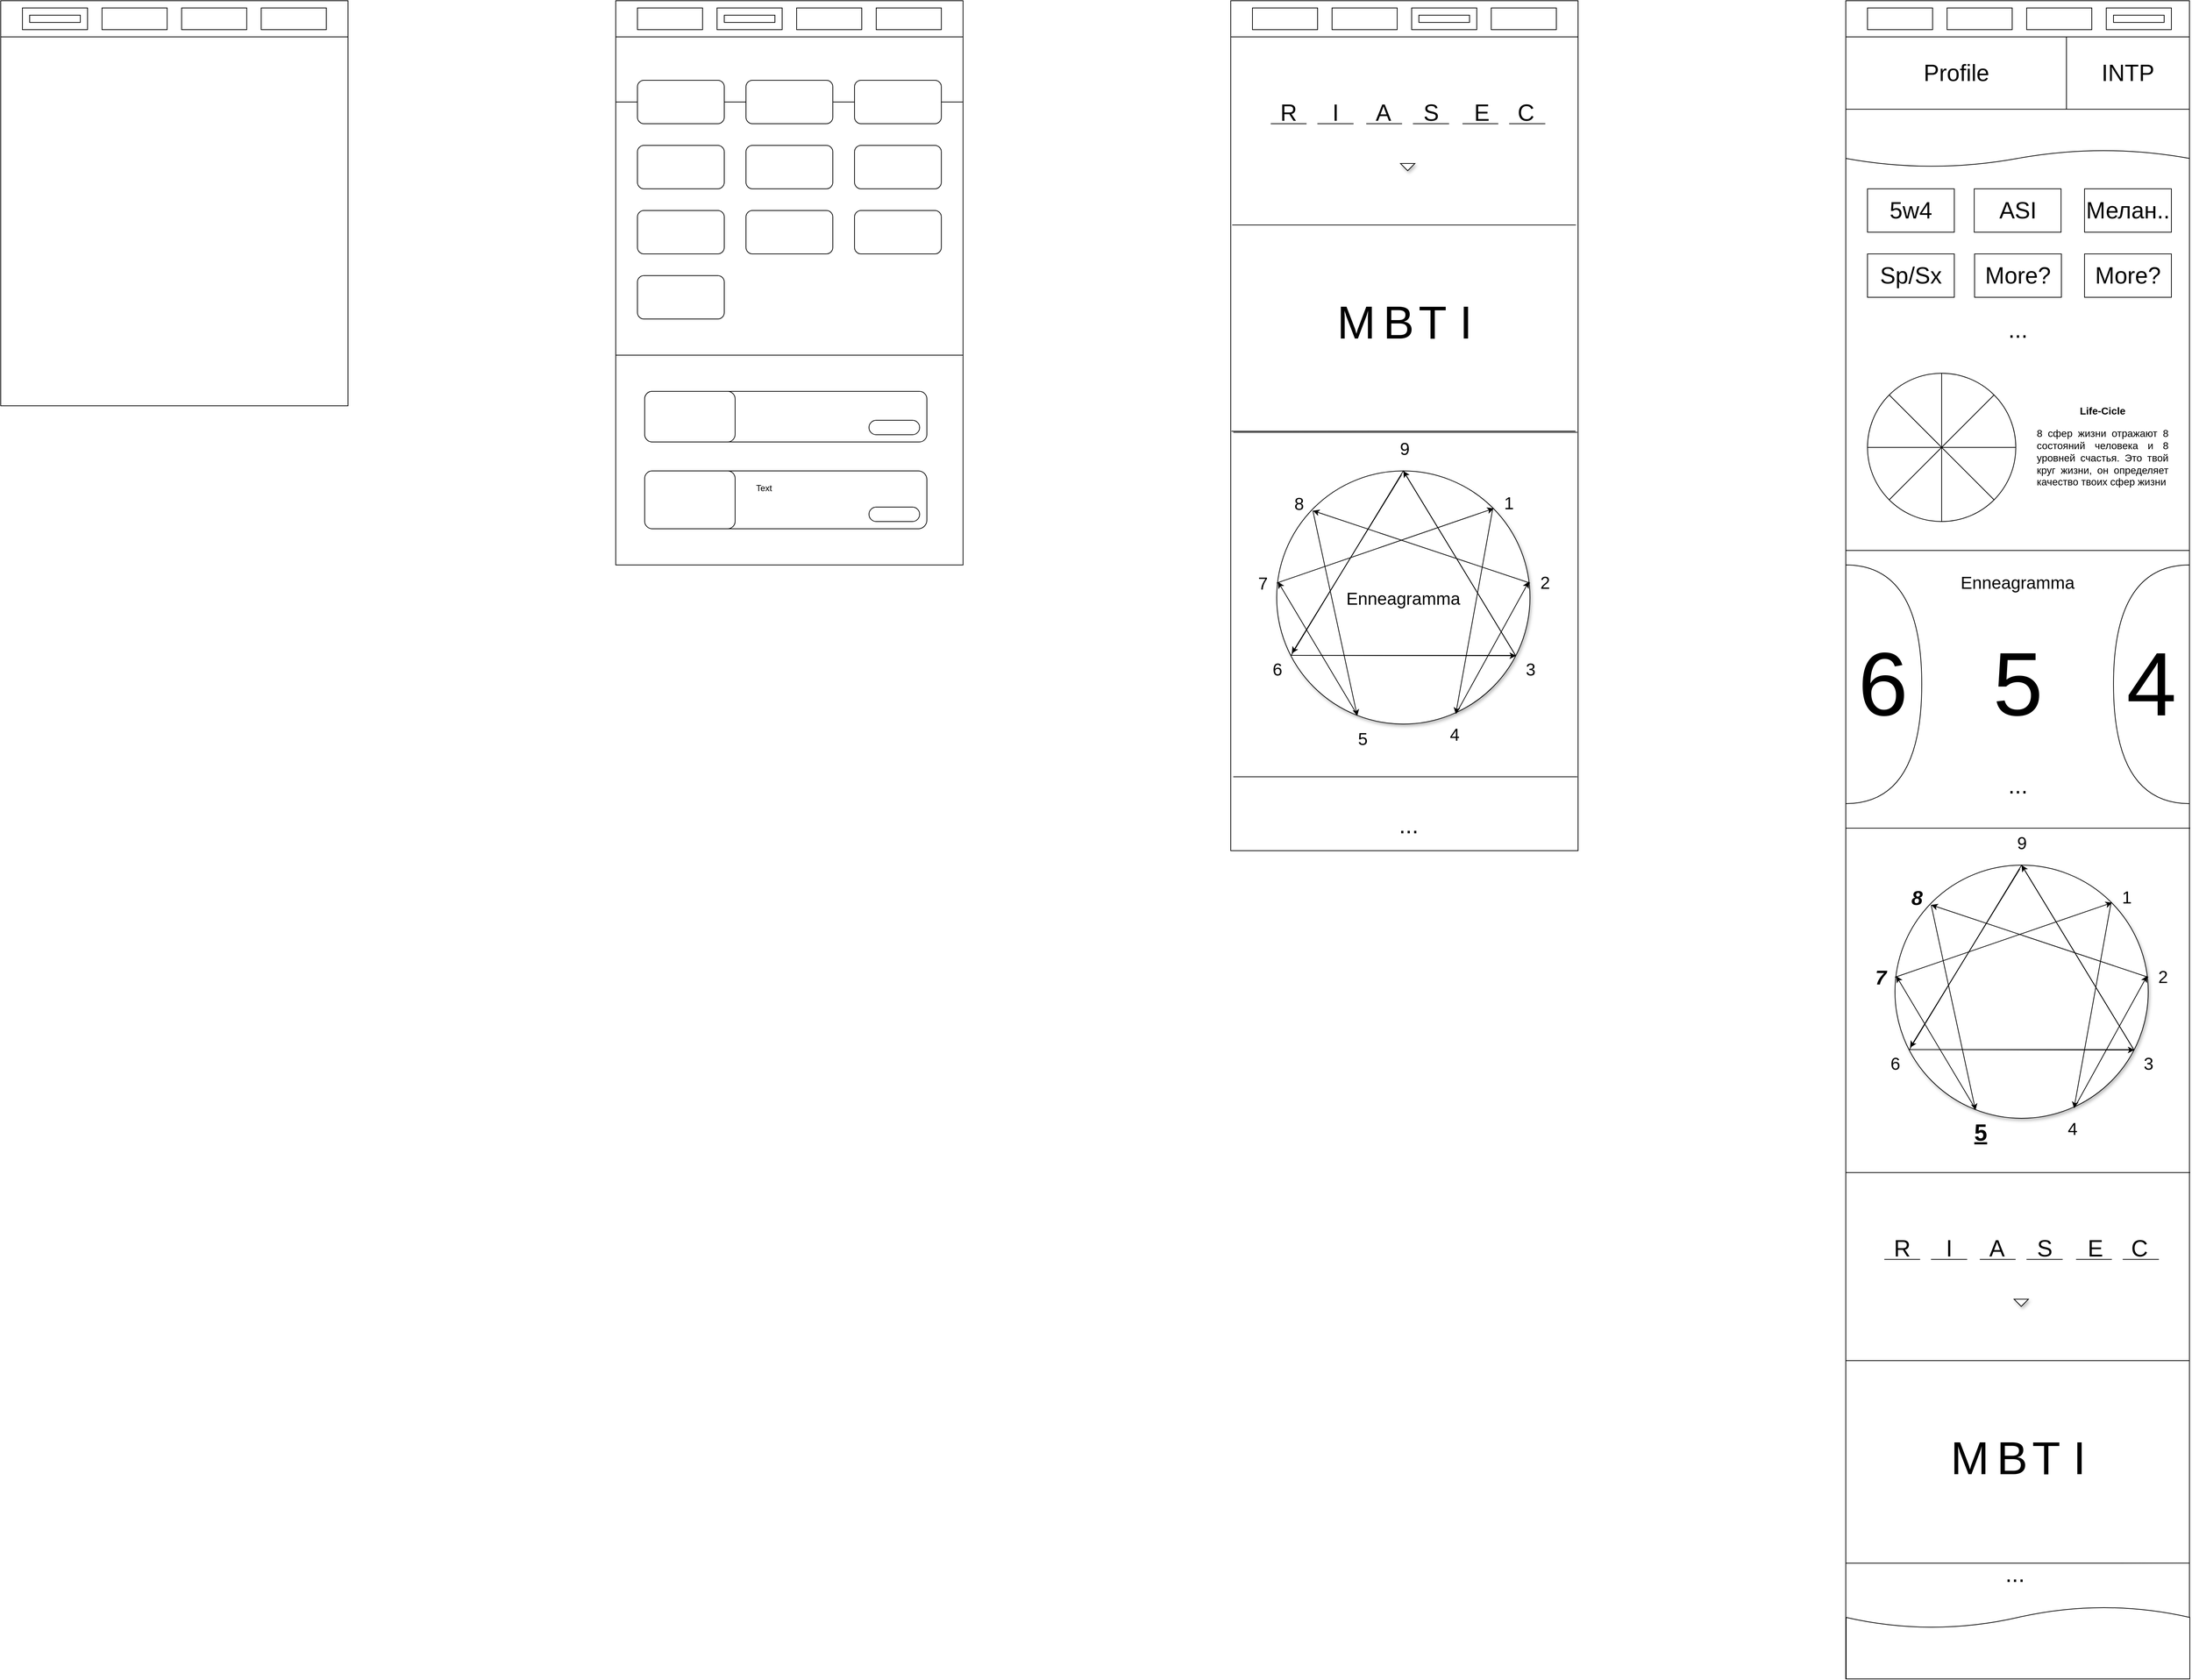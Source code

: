 <mxfile>
    <diagram id="yWvw_Ih3qDyZbcmWUSTy" name="Page-1">
        <mxGraphModel dx="943" dy="-586" grid="1" gridSize="5" guides="1" tooltips="1" connect="1" arrows="1" fold="1" page="1" pageScale="1" pageWidth="850" pageHeight="1100" math="0" shadow="0">
            <root>
                <mxCell id="0"/>
                <mxCell id="1" parent="0"/>
                <mxCell id="131" value="" style="rounded=0;whiteSpace=wrap;html=1;fontSize=124;" vertex="1" parent="1">
                    <mxGeometry x="2550" y="2285" width="475" height="375" as="geometry"/>
                </mxCell>
                <mxCell id="6" value="" style="rounded=0;whiteSpace=wrap;html=1;" parent="1" vertex="1">
                    <mxGeometry y="1100" width="480" height="560" as="geometry"/>
                </mxCell>
                <mxCell id="7" value="" style="rounded=0;whiteSpace=wrap;html=1;" parent="1" vertex="1">
                    <mxGeometry y="1100" width="480" height="50" as="geometry"/>
                </mxCell>
                <mxCell id="10" value="" style="rounded=0;whiteSpace=wrap;html=1;" parent="1" vertex="1">
                    <mxGeometry x="30" y="1110" width="90" height="30" as="geometry"/>
                </mxCell>
                <mxCell id="11" value="" style="rounded=0;whiteSpace=wrap;html=1;" parent="1" vertex="1">
                    <mxGeometry x="250" y="1110" width="90" height="30" as="geometry"/>
                </mxCell>
                <mxCell id="13" value="" style="rounded=0;whiteSpace=wrap;html=1;" parent="1" vertex="1">
                    <mxGeometry x="140" y="1110" width="90" height="30" as="geometry"/>
                </mxCell>
                <mxCell id="14" value="" style="rounded=0;whiteSpace=wrap;html=1;" parent="1" vertex="1">
                    <mxGeometry x="360" y="1110" width="90" height="30" as="geometry"/>
                </mxCell>
                <mxCell id="15" value="" style="rounded=0;whiteSpace=wrap;html=1;" parent="1" vertex="1">
                    <mxGeometry x="850" y="1100" width="480" height="780" as="geometry"/>
                </mxCell>
                <mxCell id="16" value="" style="rounded=0;whiteSpace=wrap;html=1;" parent="1" vertex="1">
                    <mxGeometry x="850" y="1100" width="480" height="50" as="geometry"/>
                </mxCell>
                <mxCell id="17" value="" style="rounded=0;whiteSpace=wrap;html=1;" parent="1" vertex="1">
                    <mxGeometry x="880" y="1110" width="90" height="30" as="geometry"/>
                </mxCell>
                <mxCell id="18" value="" style="rounded=0;whiteSpace=wrap;html=1;" parent="1" vertex="1">
                    <mxGeometry x="1100" y="1110" width="90" height="30" as="geometry"/>
                </mxCell>
                <mxCell id="19" value="" style="rounded=0;whiteSpace=wrap;html=1;" parent="1" vertex="1">
                    <mxGeometry x="990" y="1110" width="90" height="30" as="geometry"/>
                </mxCell>
                <mxCell id="20" value="" style="rounded=0;whiteSpace=wrap;html=1;" parent="1" vertex="1">
                    <mxGeometry x="1210" y="1110" width="90" height="30" as="geometry"/>
                </mxCell>
                <mxCell id="21" value="" style="rounded=0;whiteSpace=wrap;html=1;" parent="1" vertex="1">
                    <mxGeometry x="1700" y="1100" width="480" height="1175" as="geometry"/>
                </mxCell>
                <mxCell id="22" value="" style="rounded=0;whiteSpace=wrap;html=1;" parent="1" vertex="1">
                    <mxGeometry x="1700" y="1100" width="480" height="50" as="geometry"/>
                </mxCell>
                <mxCell id="23" value="" style="rounded=0;whiteSpace=wrap;html=1;" parent="1" vertex="1">
                    <mxGeometry x="1730" y="1110" width="90" height="30" as="geometry"/>
                </mxCell>
                <mxCell id="24" value="" style="rounded=0;whiteSpace=wrap;html=1;" parent="1" vertex="1">
                    <mxGeometry x="1950" y="1110" width="90" height="30" as="geometry"/>
                </mxCell>
                <mxCell id="25" value="" style="rounded=0;whiteSpace=wrap;html=1;" parent="1" vertex="1">
                    <mxGeometry x="1840" y="1110" width="90" height="30" as="geometry"/>
                </mxCell>
                <mxCell id="26" value="" style="rounded=0;whiteSpace=wrap;html=1;" parent="1" vertex="1">
                    <mxGeometry x="2060" y="1110" width="90" height="30" as="geometry"/>
                </mxCell>
                <mxCell id="27" value="" style="rounded=0;whiteSpace=wrap;html=1;" parent="1" vertex="1">
                    <mxGeometry x="2550" y="1100" width="475" height="2320" as="geometry"/>
                </mxCell>
                <mxCell id="28" value="" style="rounded=0;whiteSpace=wrap;html=1;" parent="1" vertex="1">
                    <mxGeometry x="2550" y="1100" width="475" height="50" as="geometry"/>
                </mxCell>
                <mxCell id="29" value="" style="rounded=0;whiteSpace=wrap;html=1;" parent="1" vertex="1">
                    <mxGeometry x="2580" y="1110" width="90" height="30" as="geometry"/>
                </mxCell>
                <mxCell id="30" value="" style="rounded=0;whiteSpace=wrap;html=1;" parent="1" vertex="1">
                    <mxGeometry x="2800" y="1110" width="90" height="30" as="geometry"/>
                </mxCell>
                <mxCell id="31" value="" style="rounded=0;whiteSpace=wrap;html=1;" parent="1" vertex="1">
                    <mxGeometry x="2690" y="1110" width="90" height="30" as="geometry"/>
                </mxCell>
                <mxCell id="32" value="" style="rounded=0;whiteSpace=wrap;html=1;" parent="1" vertex="1">
                    <mxGeometry x="2910" y="1110" width="90" height="30" as="geometry"/>
                </mxCell>
                <mxCell id="33" value="" style="rounded=0;whiteSpace=wrap;html=1;" parent="1" vertex="1">
                    <mxGeometry x="40" y="1120" width="70" height="10" as="geometry"/>
                </mxCell>
                <mxCell id="34" value="" style="rounded=0;whiteSpace=wrap;html=1;" parent="1" vertex="1">
                    <mxGeometry x="1000" y="1120" width="70" height="10" as="geometry"/>
                </mxCell>
                <mxCell id="35" value="" style="rounded=0;whiteSpace=wrap;html=1;" parent="1" vertex="1">
                    <mxGeometry x="1960" y="1120" width="70" height="10" as="geometry"/>
                </mxCell>
                <mxCell id="36" value="" style="rounded=0;whiteSpace=wrap;html=1;" parent="1" vertex="1">
                    <mxGeometry x="2920" y="1120" width="70" height="10" as="geometry"/>
                </mxCell>
                <mxCell id="37" value="" style="rounded=0;whiteSpace=wrap;html=1;" parent="1" vertex="1">
                    <mxGeometry x="850" y="1150" width="480" height="90" as="geometry"/>
                </mxCell>
                <mxCell id="38" value="" style="rounded=1;whiteSpace=wrap;html=1;" parent="1" vertex="1">
                    <mxGeometry x="880" y="1210" width="120" height="60" as="geometry"/>
                </mxCell>
                <mxCell id="39" value="" style="rounded=1;whiteSpace=wrap;html=1;" parent="1" vertex="1">
                    <mxGeometry x="1030" y="1210" width="120" height="60" as="geometry"/>
                </mxCell>
                <mxCell id="40" value="" style="rounded=1;whiteSpace=wrap;html=1;" parent="1" vertex="1">
                    <mxGeometry x="1180" y="1210" width="120" height="60" as="geometry"/>
                </mxCell>
                <mxCell id="41" value="" style="rounded=1;whiteSpace=wrap;html=1;" parent="1" vertex="1">
                    <mxGeometry x="880" y="1300" width="120" height="60" as="geometry"/>
                </mxCell>
                <mxCell id="42" value="" style="rounded=1;whiteSpace=wrap;html=1;" parent="1" vertex="1">
                    <mxGeometry x="1030" y="1300" width="120" height="60" as="geometry"/>
                </mxCell>
                <mxCell id="43" value="" style="rounded=1;whiteSpace=wrap;html=1;" parent="1" vertex="1">
                    <mxGeometry x="1180" y="1300" width="120" height="60" as="geometry"/>
                </mxCell>
                <mxCell id="44" value="" style="rounded=1;whiteSpace=wrap;html=1;" parent="1" vertex="1">
                    <mxGeometry x="880" y="1390" width="120" height="60" as="geometry"/>
                </mxCell>
                <mxCell id="45" value="" style="rounded=1;whiteSpace=wrap;html=1;" parent="1" vertex="1">
                    <mxGeometry x="1030" y="1390" width="120" height="60" as="geometry"/>
                </mxCell>
                <mxCell id="46" value="" style="rounded=1;whiteSpace=wrap;html=1;" parent="1" vertex="1">
                    <mxGeometry x="1180" y="1390" width="120" height="60" as="geometry"/>
                </mxCell>
                <mxCell id="47" value="" style="rounded=1;whiteSpace=wrap;html=1;" parent="1" vertex="1">
                    <mxGeometry x="880" y="1480" width="120" height="60" as="geometry"/>
                </mxCell>
                <mxCell id="48" value="" style="rounded=0;whiteSpace=wrap;html=1;" parent="1" vertex="1">
                    <mxGeometry x="850" y="1590" width="480" height="290" as="geometry"/>
                </mxCell>
                <mxCell id="49" value="" style="rounded=1;whiteSpace=wrap;html=1;" parent="1" vertex="1">
                    <mxGeometry x="890" y="1640" width="390" height="70" as="geometry"/>
                </mxCell>
                <mxCell id="50" value="" style="rounded=1;whiteSpace=wrap;html=1;" parent="1" vertex="1">
                    <mxGeometry x="890" y="1750" width="390" height="80" as="geometry"/>
                </mxCell>
                <mxCell id="51" value="" style="rounded=1;whiteSpace=wrap;html=1;" parent="1" vertex="1">
                    <mxGeometry x="890" y="1640" width="125" height="70" as="geometry"/>
                </mxCell>
                <mxCell id="52" value="" style="rounded=1;whiteSpace=wrap;html=1;arcSize=13;" parent="1" vertex="1">
                    <mxGeometry x="890" y="1750" width="125" height="80" as="geometry"/>
                </mxCell>
                <mxCell id="53" value="" style="rounded=1;whiteSpace=wrap;html=1;arcSize=50;" parent="1" vertex="1">
                    <mxGeometry x="1200" y="1680" width="70" height="20" as="geometry"/>
                </mxCell>
                <mxCell id="54" value="" style="rounded=1;whiteSpace=wrap;html=1;arcSize=50;" parent="1" vertex="1">
                    <mxGeometry x="1200" y="1800" width="70" height="20" as="geometry"/>
                </mxCell>
                <mxCell id="62" value="" style="rounded=0;whiteSpace=wrap;html=1;" vertex="1" parent="1">
                    <mxGeometry x="2855" y="1150" width="170" height="100" as="geometry"/>
                </mxCell>
                <mxCell id="70" value="" style="rounded=0;whiteSpace=wrap;html=1;" vertex="1" parent="1">
                    <mxGeometry x="2550" y="1150" width="305" height="100" as="geometry"/>
                </mxCell>
                <mxCell id="72" value="" style="shape=document;whiteSpace=wrap;html=1;boundedLbl=1;" vertex="1" parent="1">
                    <mxGeometry x="2550" y="1250" width="475" height="80" as="geometry"/>
                </mxCell>
                <mxCell id="73" value="" style="shape=document;whiteSpace=wrap;html=1;boundedLbl=1;direction=west;" vertex="1" parent="1">
                    <mxGeometry x="2550.5" y="3320" width="475" height="100" as="geometry"/>
                </mxCell>
                <mxCell id="74" value="" style="rounded=0;whiteSpace=wrap;html=1;" vertex="1" parent="1">
                    <mxGeometry x="2580" y="1360" width="120" height="60" as="geometry"/>
                </mxCell>
                <mxCell id="75" value="" style="rounded=0;whiteSpace=wrap;html=1;" vertex="1" parent="1">
                    <mxGeometry x="2727.5" y="1360" width="120" height="60" as="geometry"/>
                </mxCell>
                <mxCell id="76" value="" style="rounded=0;whiteSpace=wrap;html=1;" vertex="1" parent="1">
                    <mxGeometry x="2880" y="1360" width="120" height="60" as="geometry"/>
                </mxCell>
                <mxCell id="78" value="" style="rounded=0;whiteSpace=wrap;html=1;" vertex="1" parent="1">
                    <mxGeometry x="2580" y="1450" width="120" height="60" as="geometry"/>
                </mxCell>
                <mxCell id="79" value="" style="rounded=0;whiteSpace=wrap;html=1;" vertex="1" parent="1">
                    <mxGeometry x="2728" y="1450" width="120" height="60" as="geometry"/>
                </mxCell>
                <mxCell id="80" value="" style="rounded=0;whiteSpace=wrap;html=1;" vertex="1" parent="1">
                    <mxGeometry x="2880" y="1450" width="120" height="60" as="geometry"/>
                </mxCell>
                <mxCell id="84" value="&lt;font style=&quot;font-size: 32px;&quot;&gt;INTP&lt;/font&gt;" style="text;html=1;strokeColor=none;fillColor=none;align=center;verticalAlign=middle;whiteSpace=wrap;rounded=0;" vertex="1" parent="1">
                    <mxGeometry x="2883.13" y="1172.5" width="113.75" height="55" as="geometry"/>
                </mxCell>
                <mxCell id="90" value="5w4" style="text;html=1;strokeColor=none;fillColor=none;align=center;verticalAlign=middle;whiteSpace=wrap;rounded=0;fontSize=32;" vertex="1" parent="1">
                    <mxGeometry x="2610" y="1375" width="60" height="30" as="geometry"/>
                </mxCell>
                <mxCell id="91" value="ASI" style="text;html=1;strokeColor=none;fillColor=none;align=center;verticalAlign=middle;whiteSpace=wrap;rounded=0;fontSize=32;" vertex="1" parent="1">
                    <mxGeometry x="2757.5" y="1375" width="60" height="30" as="geometry"/>
                </mxCell>
                <mxCell id="92" value="Profile" style="text;html=1;strokeColor=none;fillColor=none;align=center;verticalAlign=middle;whiteSpace=wrap;rounded=0;fontSize=32;" vertex="1" parent="1">
                    <mxGeometry x="2642.5" y="1185" width="120" height="30" as="geometry"/>
                </mxCell>
                <mxCell id="93" value="Мелан.." style="text;html=1;strokeColor=none;fillColor=none;align=center;verticalAlign=middle;whiteSpace=wrap;rounded=0;fontSize=32;" vertex="1" parent="1">
                    <mxGeometry x="2910" y="1375" width="60" height="30" as="geometry"/>
                </mxCell>
                <mxCell id="94" value="Sp/Sx" style="text;html=1;strokeColor=none;fillColor=none;align=center;verticalAlign=middle;whiteSpace=wrap;rounded=0;fontSize=32;" vertex="1" parent="1">
                    <mxGeometry x="2610" y="1465" width="60" height="30" as="geometry"/>
                </mxCell>
                <mxCell id="95" value="More?" style="text;html=1;strokeColor=none;fillColor=none;align=center;verticalAlign=middle;whiteSpace=wrap;rounded=0;fontSize=32;" vertex="1" parent="1">
                    <mxGeometry x="2758" y="1465" width="60" height="30" as="geometry"/>
                </mxCell>
                <mxCell id="97" value="More?" style="text;html=1;strokeColor=none;fillColor=none;align=center;verticalAlign=middle;whiteSpace=wrap;rounded=0;fontSize=32;" vertex="1" parent="1">
                    <mxGeometry x="2910" y="1465" width="60" height="30" as="geometry"/>
                </mxCell>
                <mxCell id="102" value="..." style="text;html=1;strokeColor=none;fillColor=none;align=center;verticalAlign=middle;whiteSpace=wrap;rounded=0;fontSize=32;" vertex="1" parent="1">
                    <mxGeometry x="2757.5" y="1540" width="60" height="30" as="geometry"/>
                </mxCell>
                <mxCell id="103" value="" style="ellipse;whiteSpace=wrap;html=1;aspect=fixed;fontSize=32;" vertex="1" parent="1">
                    <mxGeometry x="2580" y="1615" width="205" height="205" as="geometry"/>
                </mxCell>
                <mxCell id="104" value="" style="endArrow=none;html=1;fontSize=32;entryX=1;entryY=0.5;entryDx=0;entryDy=0;exitX=0;exitY=0.5;exitDx=0;exitDy=0;" edge="1" parent="1" source="103" target="103">
                    <mxGeometry width="50" height="50" relative="1" as="geometry">
                        <mxPoint x="2665" y="1770" as="sourcePoint"/>
                        <mxPoint x="2715" y="1720" as="targetPoint"/>
                    </mxGeometry>
                </mxCell>
                <mxCell id="106" value="" style="endArrow=none;html=1;fontSize=32;entryX=0.5;entryY=0;entryDx=0;entryDy=0;exitX=0.5;exitY=1;exitDx=0;exitDy=0;" edge="1" parent="1" source="103" target="103">
                    <mxGeometry width="50" height="50" relative="1" as="geometry">
                        <mxPoint x="2685" y="1790" as="sourcePoint"/>
                        <mxPoint x="2735" y="1740" as="targetPoint"/>
                    </mxGeometry>
                </mxCell>
                <mxCell id="108" value="" style="endArrow=none;html=1;fontSize=32;entryX=1;entryY=0;entryDx=0;entryDy=0;exitX=0;exitY=1;exitDx=0;exitDy=0;" edge="1" parent="1" source="103" target="103">
                    <mxGeometry width="50" height="50" relative="1" as="geometry">
                        <mxPoint x="2655" y="1740" as="sourcePoint"/>
                        <mxPoint x="2705" y="1690" as="targetPoint"/>
                    </mxGeometry>
                </mxCell>
                <mxCell id="109" value="" style="endArrow=none;html=1;fontSize=32;entryX=0;entryY=0;entryDx=0;entryDy=0;exitX=1;exitY=1;exitDx=0;exitDy=0;" edge="1" parent="1" source="103" target="103">
                    <mxGeometry width="50" height="50" relative="1" as="geometry">
                        <mxPoint x="2645" y="1730" as="sourcePoint"/>
                        <mxPoint x="2695" y="1680" as="targetPoint"/>
                    </mxGeometry>
                </mxCell>
                <mxCell id="110" value="&lt;h1 style=&quot;font-size: 14px;&quot;&gt;Life-Cicle&lt;/h1&gt;&lt;p style=&quot;text-align: justify; font-size: 14px;&quot;&gt;8 сфер жизни отражают 8 состояний человека и 8 уровней счастья. Это твой круг жизни, он определяет качество твоих сфер жизни&lt;/p&gt;" style="text;html=1;strokeColor=none;fillColor=none;spacing=5;spacingTop=-20;whiteSpace=wrap;overflow=hidden;rounded=0;fontSize=14;align=center;" vertex="1" parent="1">
                    <mxGeometry x="2810" y="1660" width="190" height="120" as="geometry"/>
                </mxCell>
                <mxCell id="119" value="" style="endArrow=none;html=1;fontSize=14;entryX=0;entryY=0;entryDx=0;entryDy=0;exitX=0;exitY=0.389;exitDx=0;exitDy=0;exitPerimeter=0;" edge="1" parent="1" source="27" target="131">
                    <mxGeometry width="50" height="50" relative="1" as="geometry">
                        <mxPoint x="2545" y="1865" as="sourcePoint"/>
                        <mxPoint x="2595" y="1840" as="targetPoint"/>
                    </mxGeometry>
                </mxCell>
                <mxCell id="123" value="" style="shape=or;whiteSpace=wrap;html=1;fontSize=14;" vertex="1" parent="1">
                    <mxGeometry x="2550" y="1880" width="105" height="330" as="geometry"/>
                </mxCell>
                <mxCell id="124" value="" style="shape=or;whiteSpace=wrap;html=1;fontSize=14;direction=west;" vertex="1" parent="1">
                    <mxGeometry x="2920" y="1880" width="105" height="330" as="geometry"/>
                </mxCell>
                <mxCell id="126" value="&lt;font style=&quot;font-size: 24px;&quot;&gt;Enneagramma&lt;/font&gt;" style="text;html=1;strokeColor=none;fillColor=none;align=center;verticalAlign=middle;whiteSpace=wrap;rounded=0;fontSize=14;" vertex="1" parent="1">
                    <mxGeometry x="2729" y="1890" width="117" height="30" as="geometry"/>
                </mxCell>
                <mxCell id="127" value="&lt;font style=&quot;font-size: 124px;&quot;&gt;5&lt;/font&gt;" style="text;html=1;strokeColor=none;fillColor=none;align=center;verticalAlign=middle;whiteSpace=wrap;rounded=0;fontSize=24;" vertex="1" parent="1">
                    <mxGeometry x="2718.75" y="1982.5" width="137.5" height="125" as="geometry"/>
                </mxCell>
                <mxCell id="128" value="&lt;font style=&quot;font-size: 124px;&quot;&gt;6&lt;/font&gt;" style="text;html=1;strokeColor=none;fillColor=none;align=center;verticalAlign=middle;whiteSpace=wrap;rounded=0;fontSize=24;" vertex="1" parent="1">
                    <mxGeometry x="2560" y="1982.5" width="82.5" height="125" as="geometry"/>
                </mxCell>
                <mxCell id="129" value="&lt;font style=&quot;font-size: 124px;&quot;&gt;4&lt;/font&gt;" style="text;html=1;strokeColor=none;fillColor=none;align=center;verticalAlign=middle;whiteSpace=wrap;rounded=0;fontSize=24;" vertex="1" parent="1">
                    <mxGeometry x="2931.25" y="1982.5" width="82.5" height="125" as="geometry"/>
                </mxCell>
                <mxCell id="136" value="" style="ellipse;whiteSpace=wrap;html=1;fontSize=124;shadow=1;" vertex="1" parent="1">
                    <mxGeometry x="2618" y="2295" width="350" height="350" as="geometry"/>
                </mxCell>
                <mxCell id="137" value="" style="triangle;whiteSpace=wrap;html=1;fontSize=124;direction=north;" vertex="1" parent="1">
                    <mxGeometry x="2638" y="2295" width="310" height="255" as="geometry"/>
                </mxCell>
                <mxCell id="140" value="" style="endArrow=classic;html=1;fontSize=124;entryX=0.707;entryY=0.96;entryDx=0;entryDy=0;entryPerimeter=0;exitX=1;exitY=0;exitDx=0;exitDy=0;" edge="1" parent="1" source="136" target="136">
                    <mxGeometry width="50" height="50" relative="1" as="geometry">
                        <mxPoint x="2868" y="2620" as="sourcePoint"/>
                        <mxPoint x="2908" y="2580" as="targetPoint"/>
                    </mxGeometry>
                </mxCell>
                <mxCell id="141" value="" style="endArrow=classic;html=1;fontSize=124;entryX=0.318;entryY=0.968;entryDx=0;entryDy=0;entryPerimeter=0;" edge="1" parent="1" target="136">
                    <mxGeometry width="50" height="50" relative="1" as="geometry">
                        <mxPoint x="2668" y="2350" as="sourcePoint"/>
                        <mxPoint x="2768" y="2580" as="targetPoint"/>
                    </mxGeometry>
                </mxCell>
                <mxCell id="142" value="" style="endArrow=classic;html=1;fontSize=124;entryX=0.005;entryY=0.438;entryDx=0;entryDy=0;entryPerimeter=0;" edge="1" parent="1" target="136">
                    <mxGeometry width="50" height="50" relative="1" as="geometry">
                        <mxPoint x="2728" y="2630" as="sourcePoint"/>
                        <mxPoint x="2778" y="2580" as="targetPoint"/>
                    </mxGeometry>
                </mxCell>
                <mxCell id="143" value="" style="endArrow=classic;html=1;fontSize=124;" edge="1" parent="1" target="154">
                    <mxGeometry width="50" height="50" relative="1" as="geometry">
                        <mxPoint x="2618" y="2450" as="sourcePoint"/>
                        <mxPoint x="2918" y="2350" as="targetPoint"/>
                    </mxGeometry>
                </mxCell>
                <mxCell id="145" value="" style="endArrow=classic;html=1;fontSize=124;entryX=0.996;entryY=0.437;entryDx=0;entryDy=0;entryPerimeter=0;" edge="1" parent="1" target="136">
                    <mxGeometry width="50" height="50" relative="1" as="geometry">
                        <mxPoint x="2866.25" y="2630" as="sourcePoint"/>
                        <mxPoint x="2968" y="2440" as="targetPoint"/>
                    </mxGeometry>
                </mxCell>
                <mxCell id="146" value="" style="endArrow=classic;html=1;fontSize=124;" edge="1" parent="1">
                    <mxGeometry width="50" height="50" relative="1" as="geometry">
                        <mxPoint x="2968" y="2450" as="sourcePoint"/>
                        <mxPoint x="2668" y="2350" as="targetPoint"/>
                    </mxGeometry>
                </mxCell>
                <mxCell id="148" value="" style="endArrow=classic;html=1;fontSize=124;entryX=1;entryY=0.5;entryDx=0;entryDy=0;" edge="1" parent="1" target="137">
                    <mxGeometry width="50" height="50" relative="1" as="geometry">
                        <mxPoint x="2948" y="2550" as="sourcePoint"/>
                        <mxPoint x="2998" y="2500" as="targetPoint"/>
                    </mxGeometry>
                </mxCell>
                <mxCell id="149" value="" style="endArrow=classic;html=1;fontSize=124;entryX=0.011;entryY=0.003;entryDx=0;entryDy=0;entryPerimeter=0;exitX=0.979;exitY=0.492;exitDx=0;exitDy=0;exitPerimeter=0;" edge="1" parent="1" source="137" target="137">
                    <mxGeometry width="50" height="50" relative="1" as="geometry">
                        <mxPoint x="2793" y="2300" as="sourcePoint"/>
                        <mxPoint x="2838" y="2250" as="targetPoint"/>
                    </mxGeometry>
                </mxCell>
                <mxCell id="150" value="" style="endArrow=classic;html=1;fontSize=124;entryX=-0.002;entryY=1.003;entryDx=0;entryDy=0;entryPerimeter=0;" edge="1" parent="1" target="137">
                    <mxGeometry width="50" height="50" relative="1" as="geometry">
                        <mxPoint x="2638" y="2550" as="sourcePoint"/>
                        <mxPoint x="2688" y="2500" as="targetPoint"/>
                    </mxGeometry>
                </mxCell>
                <mxCell id="153" value="9" style="text;html=1;align=center;verticalAlign=middle;resizable=0;points=[];autosize=1;strokeColor=none;fillColor=none;fontSize=24;" vertex="1" parent="1">
                    <mxGeometry x="2773" y="2245" width="40" height="40" as="geometry"/>
                </mxCell>
                <mxCell id="154" value="1" style="text;html=1;align=center;verticalAlign=middle;resizable=0;points=[];autosize=1;strokeColor=none;fillColor=none;fontSize=24;" vertex="1" parent="1">
                    <mxGeometry x="2918" y="2320" width="40" height="40" as="geometry"/>
                </mxCell>
                <mxCell id="155" value="2" style="text;html=1;align=center;verticalAlign=middle;resizable=0;points=[];autosize=1;strokeColor=none;fillColor=none;fontSize=24;" vertex="1" parent="1">
                    <mxGeometry x="2968" y="2430" width="40" height="40" as="geometry"/>
                </mxCell>
                <mxCell id="156" value="3" style="text;html=1;align=center;verticalAlign=middle;resizable=0;points=[];autosize=1;strokeColor=none;fillColor=none;fontSize=24;" vertex="1" parent="1">
                    <mxGeometry x="2948" y="2550" width="40" height="40" as="geometry"/>
                </mxCell>
                <mxCell id="157" value="4&lt;span style=&quot;color: rgba(0, 0, 0, 0); font-family: monospace; font-size: 0px; text-align: start;&quot;&gt;%3CmxGraphModel%3E%3Croot%3E%3CmxCell%20id%3D%220%22%2F%3E%3CmxCell%20id%3D%221%22%20parent%3D%220%22%2F%3E%3CmxCell%20id%3D%222%22%20value%3D%223%22%20style%3D%22text%3Bhtml%3D1%3Balign%3Dcenter%3BverticalAlign%3Dmiddle%3Bresizable%3D0%3Bpoints%3D%5B%5D%3Bautosize%3D1%3BstrokeColor%3Dnone%3BfillColor%3Dnone%3BfontSize%3D24%3B%22%20vertex%3D%221%22%20parent%3D%221%22%3E%3CmxGeometry%20x%3D%223040%22%20y%3D%221190%22%20width%3D%2240%22%20height%3D%2240%22%20as%3D%22geometry%22%2F%3E%3C%2FmxCell%3E%3C%2Froot%3E%3C%2FmxGraphModel%3E&lt;/span&gt;&lt;span style=&quot;color: rgba(0, 0, 0, 0); font-family: monospace; font-size: 0px; text-align: start;&quot;&gt;%3CmxGraphModel%3E%3Croot%3E%3CmxCell%20id%3D%220%22%2F%3E%3CmxCell%20id%3D%221%22%20parent%3D%220%22%2F%3E%3CmxCell%20id%3D%222%22%20value%3D%223%22%20style%3D%22text%3Bhtml%3D1%3Balign%3Dcenter%3BverticalAlign%3Dmiddle%3Bresizable%3D0%3Bpoints%3D%5B%5D%3Bautosize%3D1%3BstrokeColor%3Dnone%3BfillColor%3Dnone%3BfontSize%3D24%3B%22%20vertex%3D%221%22%20parent%3D%221%22%3E%3CmxGeometry%20x%3D%223040%22%20y%3D%221190%22%20width%3D%2240%22%20height%3D%2240%22%20as%3D%22geometry%22%2F%3E%3C%2FmxCell%3E%3C%2Froot%3E%3C%2FmxGraphModel%3E&lt;/span&gt;" style="text;html=1;align=center;verticalAlign=middle;resizable=0;points=[];autosize=1;strokeColor=none;fillColor=none;fontSize=24;" vertex="1" parent="1">
                    <mxGeometry x="2843" y="2640" width="40" height="40" as="geometry"/>
                </mxCell>
                <mxCell id="158" value="&lt;font style=&quot;font-size: 32px;&quot;&gt;&lt;b&gt;&lt;u&gt;5&lt;/u&gt;&lt;/b&gt;&lt;/font&gt;" style="text;html=1;align=center;verticalAlign=middle;resizable=0;points=[];autosize=1;strokeColor=none;fillColor=none;fontSize=24;" vertex="1" parent="1">
                    <mxGeometry x="2716" y="2640" width="40" height="50" as="geometry"/>
                </mxCell>
                <mxCell id="159" value="6" style="text;html=1;align=center;verticalAlign=middle;resizable=0;points=[];autosize=1;strokeColor=none;fillColor=none;fontSize=24;" vertex="1" parent="1">
                    <mxGeometry x="2598" y="2550" width="40" height="40" as="geometry"/>
                </mxCell>
                <mxCell id="160" value="&lt;i&gt;&lt;font style=&quot;font-size: 28px;&quot;&gt;&lt;b&gt;7&lt;/b&gt;&lt;/font&gt;&lt;/i&gt;" style="text;html=1;align=center;verticalAlign=middle;resizable=0;points=[];autosize=1;strokeColor=none;fillColor=none;fontSize=24;" vertex="1" parent="1">
                    <mxGeometry x="2578" y="2425" width="40" height="50" as="geometry"/>
                </mxCell>
                <mxCell id="161" value="&lt;b&gt;&lt;font style=&quot;font-size: 28px;&quot;&gt;&lt;i&gt;8&lt;/i&gt;&lt;/font&gt;&lt;/b&gt;" style="text;html=1;align=center;verticalAlign=middle;resizable=0;points=[];autosize=1;strokeColor=none;fillColor=none;fontSize=24;" vertex="1" parent="1">
                    <mxGeometry x="2628" y="2315" width="40" height="50" as="geometry"/>
                </mxCell>
                <mxCell id="164" value="..." style="text;html=1;strokeColor=none;fillColor=none;align=center;verticalAlign=middle;whiteSpace=wrap;rounded=0;fontSize=32;" vertex="1" parent="1">
                    <mxGeometry x="2757.5" y="2170" width="60" height="30" as="geometry"/>
                </mxCell>
                <mxCell id="165" value="" style="endArrow=none;html=1;fontSize=14;exitX=0;exitY=0.389;exitDx=0;exitDy=0;exitPerimeter=0;" edge="1" parent="1">
                    <mxGeometry width="50" height="50" relative="1" as="geometry">
                        <mxPoint x="2550.5" y="2720.0" as="sourcePoint"/>
                        <mxPoint x="3026" y="2720" as="targetPoint"/>
                    </mxGeometry>
                </mxCell>
                <mxCell id="167" value="" style="endArrow=none;html=1;fontSize=28;" edge="1" parent="1">
                    <mxGeometry width="50" height="50" relative="1" as="geometry">
                        <mxPoint x="2603.25" y="2840" as="sourcePoint"/>
                        <mxPoint x="2652.75" y="2840" as="targetPoint"/>
                    </mxGeometry>
                </mxCell>
                <mxCell id="170" value="" style="endArrow=none;html=1;fontSize=28;" edge="1" parent="1">
                    <mxGeometry width="50" height="50" relative="1" as="geometry">
                        <mxPoint x="2667.75" y="2840" as="sourcePoint"/>
                        <mxPoint x="2717.75" y="2840" as="targetPoint"/>
                    </mxGeometry>
                </mxCell>
                <mxCell id="179" value="" style="endArrow=none;html=1;fontSize=28;" edge="1" parent="1">
                    <mxGeometry width="50" height="50" relative="1" as="geometry">
                        <mxPoint x="2735.25" y="2840" as="sourcePoint"/>
                        <mxPoint x="2784.75" y="2840" as="targetPoint"/>
                    </mxGeometry>
                </mxCell>
                <mxCell id="180" value="" style="endArrow=none;html=1;fontSize=28;" edge="1" parent="1">
                    <mxGeometry width="50" height="50" relative="1" as="geometry">
                        <mxPoint x="2799.75" y="2840" as="sourcePoint"/>
                        <mxPoint x="2849.75" y="2840" as="targetPoint"/>
                    </mxGeometry>
                </mxCell>
                <mxCell id="181" value="" style="endArrow=none;html=1;fontSize=28;" edge="1" parent="1">
                    <mxGeometry width="50" height="50" relative="1" as="geometry">
                        <mxPoint x="2868.25" y="2840" as="sourcePoint"/>
                        <mxPoint x="2917.75" y="2840" as="targetPoint"/>
                    </mxGeometry>
                </mxCell>
                <mxCell id="182" value="" style="endArrow=none;html=1;fontSize=28;" edge="1" parent="1">
                    <mxGeometry width="50" height="50" relative="1" as="geometry">
                        <mxPoint x="2932.75" y="2840" as="sourcePoint"/>
                        <mxPoint x="2982.75" y="2840" as="targetPoint"/>
                    </mxGeometry>
                </mxCell>
                <mxCell id="183" value="R" style="text;html=1;strokeColor=none;fillColor=none;align=center;verticalAlign=middle;whiteSpace=wrap;rounded=0;fontSize=32;" vertex="1" parent="1">
                    <mxGeometry x="2608" y="2810" width="39.5" height="30" as="geometry"/>
                </mxCell>
                <mxCell id="184" value="I" style="text;html=1;strokeColor=none;fillColor=none;align=center;verticalAlign=middle;whiteSpace=wrap;rounded=0;fontSize=32;" vertex="1" parent="1">
                    <mxGeometry x="2673" y="2810" width="39.5" height="30" as="geometry"/>
                </mxCell>
                <mxCell id="185" value="A" style="text;html=1;strokeColor=none;fillColor=none;align=center;verticalAlign=middle;whiteSpace=wrap;rounded=0;fontSize=32;" vertex="1" parent="1">
                    <mxGeometry x="2738.5" y="2810" width="39.5" height="30" as="geometry"/>
                </mxCell>
                <mxCell id="186" value="S" style="text;html=1;strokeColor=none;fillColor=none;align=center;verticalAlign=middle;whiteSpace=wrap;rounded=0;fontSize=32;" vertex="1" parent="1">
                    <mxGeometry x="2805" y="2810" width="39.5" height="30" as="geometry"/>
                </mxCell>
                <mxCell id="187" value="E" style="text;html=1;strokeColor=none;fillColor=none;align=center;verticalAlign=middle;whiteSpace=wrap;rounded=0;fontSize=32;" vertex="1" parent="1">
                    <mxGeometry x="2875" y="2810" width="39.5" height="30" as="geometry"/>
                </mxCell>
                <mxCell id="188" value="C" style="text;html=1;strokeColor=none;fillColor=none;align=center;verticalAlign=middle;whiteSpace=wrap;rounded=0;fontSize=32;" vertex="1" parent="1">
                    <mxGeometry x="2936.25" y="2810" width="39.5" height="30" as="geometry"/>
                </mxCell>
                <mxCell id="192" value="" style="triangle;whiteSpace=wrap;html=1;shadow=1;fontSize=28;direction=south;" vertex="1" parent="1">
                    <mxGeometry x="2782.5" y="2895" width="20" height="10" as="geometry"/>
                </mxCell>
                <mxCell id="193" value="" style="endArrow=none;html=1;fontSize=28;" edge="1" parent="1">
                    <mxGeometry width="50" height="50" relative="1" as="geometry">
                        <mxPoint x="2550" y="2980" as="sourcePoint"/>
                        <mxPoint x="3025" y="2980" as="targetPoint"/>
                    </mxGeometry>
                </mxCell>
                <mxCell id="194" value="&lt;font style=&quot;font-size: 64px;&quot;&gt;M&lt;/font&gt;" style="text;html=1;strokeColor=none;fillColor=none;align=center;verticalAlign=middle;whiteSpace=wrap;rounded=0;fontSize=32;" vertex="1" parent="1">
                    <mxGeometry x="2683.25" y="3065" width="77" height="100" as="geometry"/>
                </mxCell>
                <mxCell id="195" value="&lt;span style=&quot;font-size: 64px;&quot;&gt;B&lt;/span&gt;" style="text;html=1;strokeColor=none;fillColor=none;align=center;verticalAlign=middle;whiteSpace=wrap;rounded=0;fontSize=32;" vertex="1" parent="1">
                    <mxGeometry x="2744.5" y="3065" width="69.5" height="100" as="geometry"/>
                </mxCell>
                <mxCell id="197" value="&lt;span style=&quot;font-size: 64px;&quot;&gt;T&lt;/span&gt;" style="text;html=1;strokeColor=none;fillColor=none;align=center;verticalAlign=middle;whiteSpace=wrap;rounded=0;fontSize=32;" vertex="1" parent="1">
                    <mxGeometry x="2798.13" y="3067.5" width="57.75" height="95" as="geometry"/>
                </mxCell>
                <mxCell id="198" value="&lt;span style=&quot;font-size: 64px;&quot;&gt;I&lt;/span&gt;" style="text;html=1;strokeColor=none;fillColor=none;align=center;verticalAlign=middle;whiteSpace=wrap;rounded=0;fontSize=32;" vertex="1" parent="1">
                    <mxGeometry x="2844" y="3067.5" width="57.75" height="95" as="geometry"/>
                </mxCell>
                <mxCell id="199" value="" style="endArrow=none;html=1;fontSize=64;entryX=1.001;entryY=0.931;entryDx=0;entryDy=0;entryPerimeter=0;" edge="1" parent="1" target="27">
                    <mxGeometry width="50" height="50" relative="1" as="geometry">
                        <mxPoint x="2550" y="3260" as="sourcePoint"/>
                        <mxPoint x="2600" y="3210" as="targetPoint"/>
                    </mxGeometry>
                </mxCell>
                <mxCell id="201" value="" style="endArrow=none;html=1;fontSize=14;exitX=0;exitY=0.389;exitDx=0;exitDy=0;exitPerimeter=0;" edge="1" parent="1">
                    <mxGeometry width="50" height="50" relative="1" as="geometry">
                        <mxPoint x="2550.5" y="2243.82" as="sourcePoint"/>
                        <mxPoint x="3026" y="2243.82" as="targetPoint"/>
                    </mxGeometry>
                </mxCell>
                <mxCell id="202" value="" style="endArrow=none;html=1;fontSize=14;exitX=0;exitY=0.389;exitDx=0;exitDy=0;exitPerimeter=0;" edge="1" parent="1">
                    <mxGeometry width="50" height="50" relative="1" as="geometry">
                        <mxPoint x="2550" y="1860.0" as="sourcePoint"/>
                        <mxPoint x="3025.5" y="1860" as="targetPoint"/>
                    </mxGeometry>
                </mxCell>
                <mxCell id="203" value="..." style="text;html=1;strokeColor=none;fillColor=none;align=center;verticalAlign=middle;whiteSpace=wrap;rounded=0;fontSize=32;" vertex="1" parent="1">
                    <mxGeometry x="2754" y="3260" width="60" height="30" as="geometry"/>
                </mxCell>
                <mxCell id="224" value="" style="endArrow=none;html=1;fontSize=14;exitX=0;exitY=0.389;exitDx=0;exitDy=0;exitPerimeter=0;" edge="1" parent="1">
                    <mxGeometry width="50" height="50" relative="1" as="geometry">
                        <mxPoint x="1702.5" y="1150.0" as="sourcePoint"/>
                        <mxPoint x="2178" y="1150" as="targetPoint"/>
                    </mxGeometry>
                </mxCell>
                <mxCell id="225" value="" style="endArrow=none;html=1;fontSize=28;" edge="1" parent="1">
                    <mxGeometry width="50" height="50" relative="1" as="geometry">
                        <mxPoint x="1755.25" y="1270" as="sourcePoint"/>
                        <mxPoint x="1804.75" y="1270" as="targetPoint"/>
                    </mxGeometry>
                </mxCell>
                <mxCell id="226" value="" style="endArrow=none;html=1;fontSize=28;" edge="1" parent="1">
                    <mxGeometry width="50" height="50" relative="1" as="geometry">
                        <mxPoint x="1819.75" y="1270" as="sourcePoint"/>
                        <mxPoint x="1869.75" y="1270" as="targetPoint"/>
                    </mxGeometry>
                </mxCell>
                <mxCell id="227" value="" style="endArrow=none;html=1;fontSize=28;" edge="1" parent="1">
                    <mxGeometry width="50" height="50" relative="1" as="geometry">
                        <mxPoint x="1887.25" y="1270" as="sourcePoint"/>
                        <mxPoint x="1936.75" y="1270" as="targetPoint"/>
                    </mxGeometry>
                </mxCell>
                <mxCell id="228" value="" style="endArrow=none;html=1;fontSize=28;" edge="1" parent="1">
                    <mxGeometry width="50" height="50" relative="1" as="geometry">
                        <mxPoint x="1951.75" y="1270" as="sourcePoint"/>
                        <mxPoint x="2001.75" y="1270" as="targetPoint"/>
                    </mxGeometry>
                </mxCell>
                <mxCell id="229" value="" style="endArrow=none;html=1;fontSize=28;" edge="1" parent="1">
                    <mxGeometry width="50" height="50" relative="1" as="geometry">
                        <mxPoint x="2020.25" y="1270" as="sourcePoint"/>
                        <mxPoint x="2069.75" y="1270" as="targetPoint"/>
                    </mxGeometry>
                </mxCell>
                <mxCell id="230" value="" style="endArrow=none;html=1;fontSize=28;" edge="1" parent="1">
                    <mxGeometry width="50" height="50" relative="1" as="geometry">
                        <mxPoint x="2084.75" y="1270" as="sourcePoint"/>
                        <mxPoint x="2134.75" y="1270" as="targetPoint"/>
                    </mxGeometry>
                </mxCell>
                <mxCell id="231" value="R" style="text;html=1;strokeColor=none;fillColor=none;align=center;verticalAlign=middle;whiteSpace=wrap;rounded=0;fontSize=32;" vertex="1" parent="1">
                    <mxGeometry x="1760" y="1240" width="39.5" height="30" as="geometry"/>
                </mxCell>
                <mxCell id="232" value="I" style="text;html=1;strokeColor=none;fillColor=none;align=center;verticalAlign=middle;whiteSpace=wrap;rounded=0;fontSize=32;" vertex="1" parent="1">
                    <mxGeometry x="1825" y="1240" width="39.5" height="30" as="geometry"/>
                </mxCell>
                <mxCell id="233" value="A" style="text;html=1;strokeColor=none;fillColor=none;align=center;verticalAlign=middle;whiteSpace=wrap;rounded=0;fontSize=32;" vertex="1" parent="1">
                    <mxGeometry x="1890.5" y="1240" width="39.5" height="30" as="geometry"/>
                </mxCell>
                <mxCell id="234" value="S" style="text;html=1;strokeColor=none;fillColor=none;align=center;verticalAlign=middle;whiteSpace=wrap;rounded=0;fontSize=32;" vertex="1" parent="1">
                    <mxGeometry x="1957" y="1240" width="39.5" height="30" as="geometry"/>
                </mxCell>
                <mxCell id="235" value="E" style="text;html=1;strokeColor=none;fillColor=none;align=center;verticalAlign=middle;whiteSpace=wrap;rounded=0;fontSize=32;" vertex="1" parent="1">
                    <mxGeometry x="2027" y="1240" width="39.5" height="30" as="geometry"/>
                </mxCell>
                <mxCell id="236" value="C" style="text;html=1;strokeColor=none;fillColor=none;align=center;verticalAlign=middle;whiteSpace=wrap;rounded=0;fontSize=32;" vertex="1" parent="1">
                    <mxGeometry x="2088.25" y="1240" width="39.5" height="30" as="geometry"/>
                </mxCell>
                <mxCell id="237" value="" style="triangle;whiteSpace=wrap;html=1;shadow=1;fontSize=28;direction=south;" vertex="1" parent="1">
                    <mxGeometry x="1934.5" y="1325" width="20" height="10" as="geometry"/>
                </mxCell>
                <mxCell id="238" value="" style="endArrow=none;html=1;fontSize=28;" edge="1" parent="1">
                    <mxGeometry width="50" height="50" relative="1" as="geometry">
                        <mxPoint x="1702" y="1410" as="sourcePoint"/>
                        <mxPoint x="2177" y="1410" as="targetPoint"/>
                    </mxGeometry>
                </mxCell>
                <mxCell id="239" value="&lt;font style=&quot;font-size: 64px;&quot;&gt;M&lt;/font&gt;" style="text;html=1;strokeColor=none;fillColor=none;align=center;verticalAlign=middle;whiteSpace=wrap;rounded=0;fontSize=32;" vertex="1" parent="1">
                    <mxGeometry x="1835.25" y="1495" width="77" height="100" as="geometry"/>
                </mxCell>
                <mxCell id="240" value="&lt;span style=&quot;font-size: 64px;&quot;&gt;B&lt;/span&gt;" style="text;html=1;strokeColor=none;fillColor=none;align=center;verticalAlign=middle;whiteSpace=wrap;rounded=0;fontSize=32;" vertex="1" parent="1">
                    <mxGeometry x="1896.5" y="1495" width="69.5" height="100" as="geometry"/>
                </mxCell>
                <mxCell id="241" value="&lt;span style=&quot;font-size: 64px;&quot;&gt;T&lt;/span&gt;" style="text;html=1;strokeColor=none;fillColor=none;align=center;verticalAlign=middle;whiteSpace=wrap;rounded=0;fontSize=32;" vertex="1" parent="1">
                    <mxGeometry x="1950.13" y="1497.5" width="57.75" height="95" as="geometry"/>
                </mxCell>
                <mxCell id="242" value="&lt;span style=&quot;font-size: 64px;&quot;&gt;I&lt;/span&gt;" style="text;html=1;strokeColor=none;fillColor=none;align=center;verticalAlign=middle;whiteSpace=wrap;rounded=0;fontSize=32;" vertex="1" parent="1">
                    <mxGeometry x="1996" y="1497.5" width="57.75" height="95" as="geometry"/>
                </mxCell>
                <mxCell id="243" value="" style="endArrow=none;html=1;fontSize=64;entryX=1.001;entryY=0.931;entryDx=0;entryDy=0;entryPerimeter=0;" edge="1" parent="1">
                    <mxGeometry width="50" height="50" relative="1" as="geometry">
                        <mxPoint x="1701" y="1695.08" as="sourcePoint"/>
                        <mxPoint x="2176.475" y="1695" as="targetPoint"/>
                    </mxGeometry>
                </mxCell>
                <mxCell id="244" value="..." style="text;html=1;strokeColor=none;fillColor=none;align=center;verticalAlign=middle;whiteSpace=wrap;rounded=0;fontSize=32;" vertex="1" parent="1">
                    <mxGeometry x="1916" y="2225" width="60" height="30" as="geometry"/>
                </mxCell>
                <mxCell id="270" value="" style="ellipse;whiteSpace=wrap;html=1;fontSize=124;shadow=1;" vertex="1" parent="1">
                    <mxGeometry x="1763.5" y="1750.0" width="350" height="350" as="geometry"/>
                </mxCell>
                <mxCell id="271" value="" style="triangle;whiteSpace=wrap;html=1;fontSize=124;direction=north;" vertex="1" parent="1">
                    <mxGeometry x="1783.5" y="1750.0" width="310" height="255" as="geometry"/>
                </mxCell>
                <mxCell id="272" value="" style="endArrow=classic;html=1;fontSize=124;entryX=0.707;entryY=0.96;entryDx=0;entryDy=0;entryPerimeter=0;exitX=1;exitY=0;exitDx=0;exitDy=0;" edge="1" parent="1" source="270" target="270">
                    <mxGeometry width="50" height="50" relative="1" as="geometry">
                        <mxPoint x="2013.5" y="2075.0" as="sourcePoint"/>
                        <mxPoint x="2053.5" y="2035" as="targetPoint"/>
                    </mxGeometry>
                </mxCell>
                <mxCell id="273" value="" style="endArrow=classic;html=1;fontSize=124;entryX=0.318;entryY=0.968;entryDx=0;entryDy=0;entryPerimeter=0;" edge="1" parent="1" target="270">
                    <mxGeometry width="50" height="50" relative="1" as="geometry">
                        <mxPoint x="1813.5" y="1805.0" as="sourcePoint"/>
                        <mxPoint x="1913.5" y="2035" as="targetPoint"/>
                    </mxGeometry>
                </mxCell>
                <mxCell id="274" value="" style="endArrow=classic;html=1;fontSize=124;entryX=0.005;entryY=0.438;entryDx=0;entryDy=0;entryPerimeter=0;" edge="1" parent="1" target="270">
                    <mxGeometry width="50" height="50" relative="1" as="geometry">
                        <mxPoint x="1873.5" y="2085.0" as="sourcePoint"/>
                        <mxPoint x="1923.5" y="2035" as="targetPoint"/>
                    </mxGeometry>
                </mxCell>
                <mxCell id="275" value="" style="endArrow=classic;html=1;fontSize=124;" edge="1" parent="1" target="282">
                    <mxGeometry width="50" height="50" relative="1" as="geometry">
                        <mxPoint x="1763.5" y="1905.0" as="sourcePoint"/>
                        <mxPoint x="2063.5" y="1805.0" as="targetPoint"/>
                    </mxGeometry>
                </mxCell>
                <mxCell id="276" value="" style="endArrow=classic;html=1;fontSize=124;entryX=0.996;entryY=0.437;entryDx=0;entryDy=0;entryPerimeter=0;" edge="1" parent="1" target="270">
                    <mxGeometry width="50" height="50" relative="1" as="geometry">
                        <mxPoint x="2011.75" y="2085.0" as="sourcePoint"/>
                        <mxPoint x="2113.5" y="1895.0" as="targetPoint"/>
                    </mxGeometry>
                </mxCell>
                <mxCell id="277" value="" style="endArrow=classic;html=1;fontSize=124;" edge="1" parent="1">
                    <mxGeometry width="50" height="50" relative="1" as="geometry">
                        <mxPoint x="2113.5" y="1905.0" as="sourcePoint"/>
                        <mxPoint x="1813.5" y="1805.0" as="targetPoint"/>
                    </mxGeometry>
                </mxCell>
                <mxCell id="278" value="" style="endArrow=classic;html=1;fontSize=124;entryX=1;entryY=0.5;entryDx=0;entryDy=0;" edge="1" parent="1" target="271">
                    <mxGeometry width="50" height="50" relative="1" as="geometry">
                        <mxPoint x="2093.5" y="2005" as="sourcePoint"/>
                        <mxPoint x="2143.5" y="1955.0" as="targetPoint"/>
                    </mxGeometry>
                </mxCell>
                <mxCell id="279" value="" style="endArrow=classic;html=1;fontSize=124;entryX=0.011;entryY=0.003;entryDx=0;entryDy=0;entryPerimeter=0;exitX=0.979;exitY=0.492;exitDx=0;exitDy=0;exitPerimeter=0;" edge="1" parent="1" source="271" target="271">
                    <mxGeometry width="50" height="50" relative="1" as="geometry">
                        <mxPoint x="1938.5" y="1755.0" as="sourcePoint"/>
                        <mxPoint x="1983.5" y="1705.0" as="targetPoint"/>
                    </mxGeometry>
                </mxCell>
                <mxCell id="280" value="" style="endArrow=classic;html=1;fontSize=124;entryX=-0.002;entryY=1.003;entryDx=0;entryDy=0;entryPerimeter=0;" edge="1" parent="1" target="271">
                    <mxGeometry width="50" height="50" relative="1" as="geometry">
                        <mxPoint x="1783.5" y="2005" as="sourcePoint"/>
                        <mxPoint x="1833.5" y="1955.0" as="targetPoint"/>
                    </mxGeometry>
                </mxCell>
                <mxCell id="281" value="9" style="text;html=1;align=center;verticalAlign=middle;resizable=0;points=[];autosize=1;strokeColor=none;fillColor=none;fontSize=24;" vertex="1" parent="1">
                    <mxGeometry x="1920" y="1700.0" width="40" height="40" as="geometry"/>
                </mxCell>
                <mxCell id="282" value="1" style="text;html=1;align=center;verticalAlign=middle;resizable=0;points=[];autosize=1;strokeColor=none;fillColor=none;fontSize=24;" vertex="1" parent="1">
                    <mxGeometry x="2063.5" y="1775.0" width="40" height="40" as="geometry"/>
                </mxCell>
                <mxCell id="283" value="2" style="text;html=1;align=center;verticalAlign=middle;resizable=0;points=[];autosize=1;strokeColor=none;fillColor=none;fontSize=24;" vertex="1" parent="1">
                    <mxGeometry x="2113.5" y="1885.0" width="40" height="40" as="geometry"/>
                </mxCell>
                <mxCell id="284" value="3" style="text;html=1;align=center;verticalAlign=middle;resizable=0;points=[];autosize=1;strokeColor=none;fillColor=none;fontSize=24;" vertex="1" parent="1">
                    <mxGeometry x="2093.5" y="2005" width="40" height="40" as="geometry"/>
                </mxCell>
                <mxCell id="285" value="4&lt;span style=&quot;color: rgba(0, 0, 0, 0); font-family: monospace; font-size: 0px; text-align: start;&quot;&gt;%3CmxGraphModel%3E%3Croot%3E%3CmxCell%20id%3D%220%22%2F%3E%3CmxCell%20id%3D%221%22%20parent%3D%220%22%2F%3E%3CmxCell%20id%3D%222%22%20value%3D%223%22%20style%3D%22text%3Bhtml%3D1%3Balign%3Dcenter%3BverticalAlign%3Dmiddle%3Bresizable%3D0%3Bpoints%3D%5B%5D%3Bautosize%3D1%3BstrokeColor%3Dnone%3BfillColor%3Dnone%3BfontSize%3D24%3B%22%20vertex%3D%221%22%20parent%3D%221%22%3E%3CmxGeometry%20x%3D%223040%22%20y%3D%221190%22%20width%3D%2240%22%20height%3D%2240%22%20as%3D%22geometry%22%2F%3E%3C%2FmxCell%3E%3C%2Froot%3E%3C%2FmxGraphModel%3E&lt;/span&gt;&lt;span style=&quot;color: rgba(0, 0, 0, 0); font-family: monospace; font-size: 0px; text-align: start;&quot;&gt;%3CmxGraphModel%3E%3Croot%3E%3CmxCell%20id%3D%220%22%2F%3E%3CmxCell%20id%3D%221%22%20parent%3D%220%22%2F%3E%3CmxCell%20id%3D%222%22%20value%3D%223%22%20style%3D%22text%3Bhtml%3D1%3Balign%3Dcenter%3BverticalAlign%3Dmiddle%3Bresizable%3D0%3Bpoints%3D%5B%5D%3Bautosize%3D1%3BstrokeColor%3Dnone%3BfillColor%3Dnone%3BfontSize%3D24%3B%22%20vertex%3D%221%22%20parent%3D%221%22%3E%3CmxGeometry%20x%3D%223040%22%20y%3D%221190%22%20width%3D%2240%22%20height%3D%2240%22%20as%3D%22geometry%22%2F%3E%3C%2FmxCell%3E%3C%2Froot%3E%3C%2FmxGraphModel%3E&lt;/span&gt;" style="text;html=1;align=center;verticalAlign=middle;resizable=0;points=[];autosize=1;strokeColor=none;fillColor=none;fontSize=24;" vertex="1" parent="1">
                    <mxGeometry x="1988.5" y="2095.0" width="40" height="40" as="geometry"/>
                </mxCell>
                <mxCell id="286" value="&lt;font style=&quot;font-size: 24px;&quot;&gt;5&lt;/font&gt;" style="text;html=1;align=center;verticalAlign=middle;resizable=0;points=[];autosize=1;strokeColor=none;fillColor=none;fontSize=24;" vertex="1" parent="1">
                    <mxGeometry x="1864.5" y="2098.0" width="35" height="45" as="geometry"/>
                </mxCell>
                <mxCell id="287" value="6" style="text;html=1;align=center;verticalAlign=middle;resizable=0;points=[];autosize=1;strokeColor=none;fillColor=none;fontSize=24;" vertex="1" parent="1">
                    <mxGeometry x="1743.5" y="2005" width="40" height="40" as="geometry"/>
                </mxCell>
                <mxCell id="288" value="&lt;font style=&quot;font-size: 24px;&quot;&gt;7&lt;/font&gt;" style="text;html=1;align=center;verticalAlign=middle;resizable=0;points=[];autosize=1;strokeColor=none;fillColor=none;fontSize=24;" vertex="1" parent="1">
                    <mxGeometry x="1726.5" y="1883.0" width="35" height="45" as="geometry"/>
                </mxCell>
                <mxCell id="289" value="&lt;font style=&quot;font-size: 24px;&quot;&gt;8&lt;/font&gt;" style="text;html=1;align=center;verticalAlign=middle;resizable=0;points=[];autosize=1;strokeColor=none;fillColor=none;fontSize=24;" vertex="1" parent="1">
                    <mxGeometry x="1776.5" y="1773.0" width="35" height="45" as="geometry"/>
                </mxCell>
                <mxCell id="290" value="" style="endArrow=none;html=1;fontSize=14;exitX=0;exitY=0.389;exitDx=0;exitDy=0;exitPerimeter=0;" edge="1" parent="1">
                    <mxGeometry width="50" height="50" relative="1" as="geometry">
                        <mxPoint x="1703.5" y="2172.86" as="sourcePoint"/>
                        <mxPoint x="2179" y="2172.86" as="targetPoint"/>
                    </mxGeometry>
                </mxCell>
                <mxCell id="291" value="" style="endArrow=none;html=1;fontSize=14;exitX=0;exitY=0.389;exitDx=0;exitDy=0;exitPerimeter=0;" edge="1" parent="1">
                    <mxGeometry width="50" height="50" relative="1" as="geometry">
                        <mxPoint x="1703.5" y="1696.68" as="sourcePoint"/>
                        <mxPoint x="2179" y="1696.68" as="targetPoint"/>
                    </mxGeometry>
                </mxCell>
                <mxCell id="292" value="&lt;font style=&quot;font-size: 24px;&quot;&gt;Enneagramma&lt;/font&gt;" style="text;html=1;strokeColor=none;fillColor=none;align=center;verticalAlign=middle;whiteSpace=wrap;rounded=0;fontSize=14;" vertex="1" parent="1">
                    <mxGeometry x="1880" y="1912.14" width="117" height="30" as="geometry"/>
                </mxCell>
                <mxCell id="298" value="&lt;font style=&quot;font-size: 12px;&quot;&gt;Text&lt;/font&gt;" style="text;html=1;strokeColor=none;fillColor=none;align=center;verticalAlign=middle;whiteSpace=wrap;rounded=0;shadow=0;glass=0;sketch=0;strokeWidth=1;fontSize=24;" vertex="1" parent="1">
                    <mxGeometry x="1025" y="1755" width="60" height="30" as="geometry"/>
                </mxCell>
            </root>
        </mxGraphModel>
    </diagram>
</mxfile>